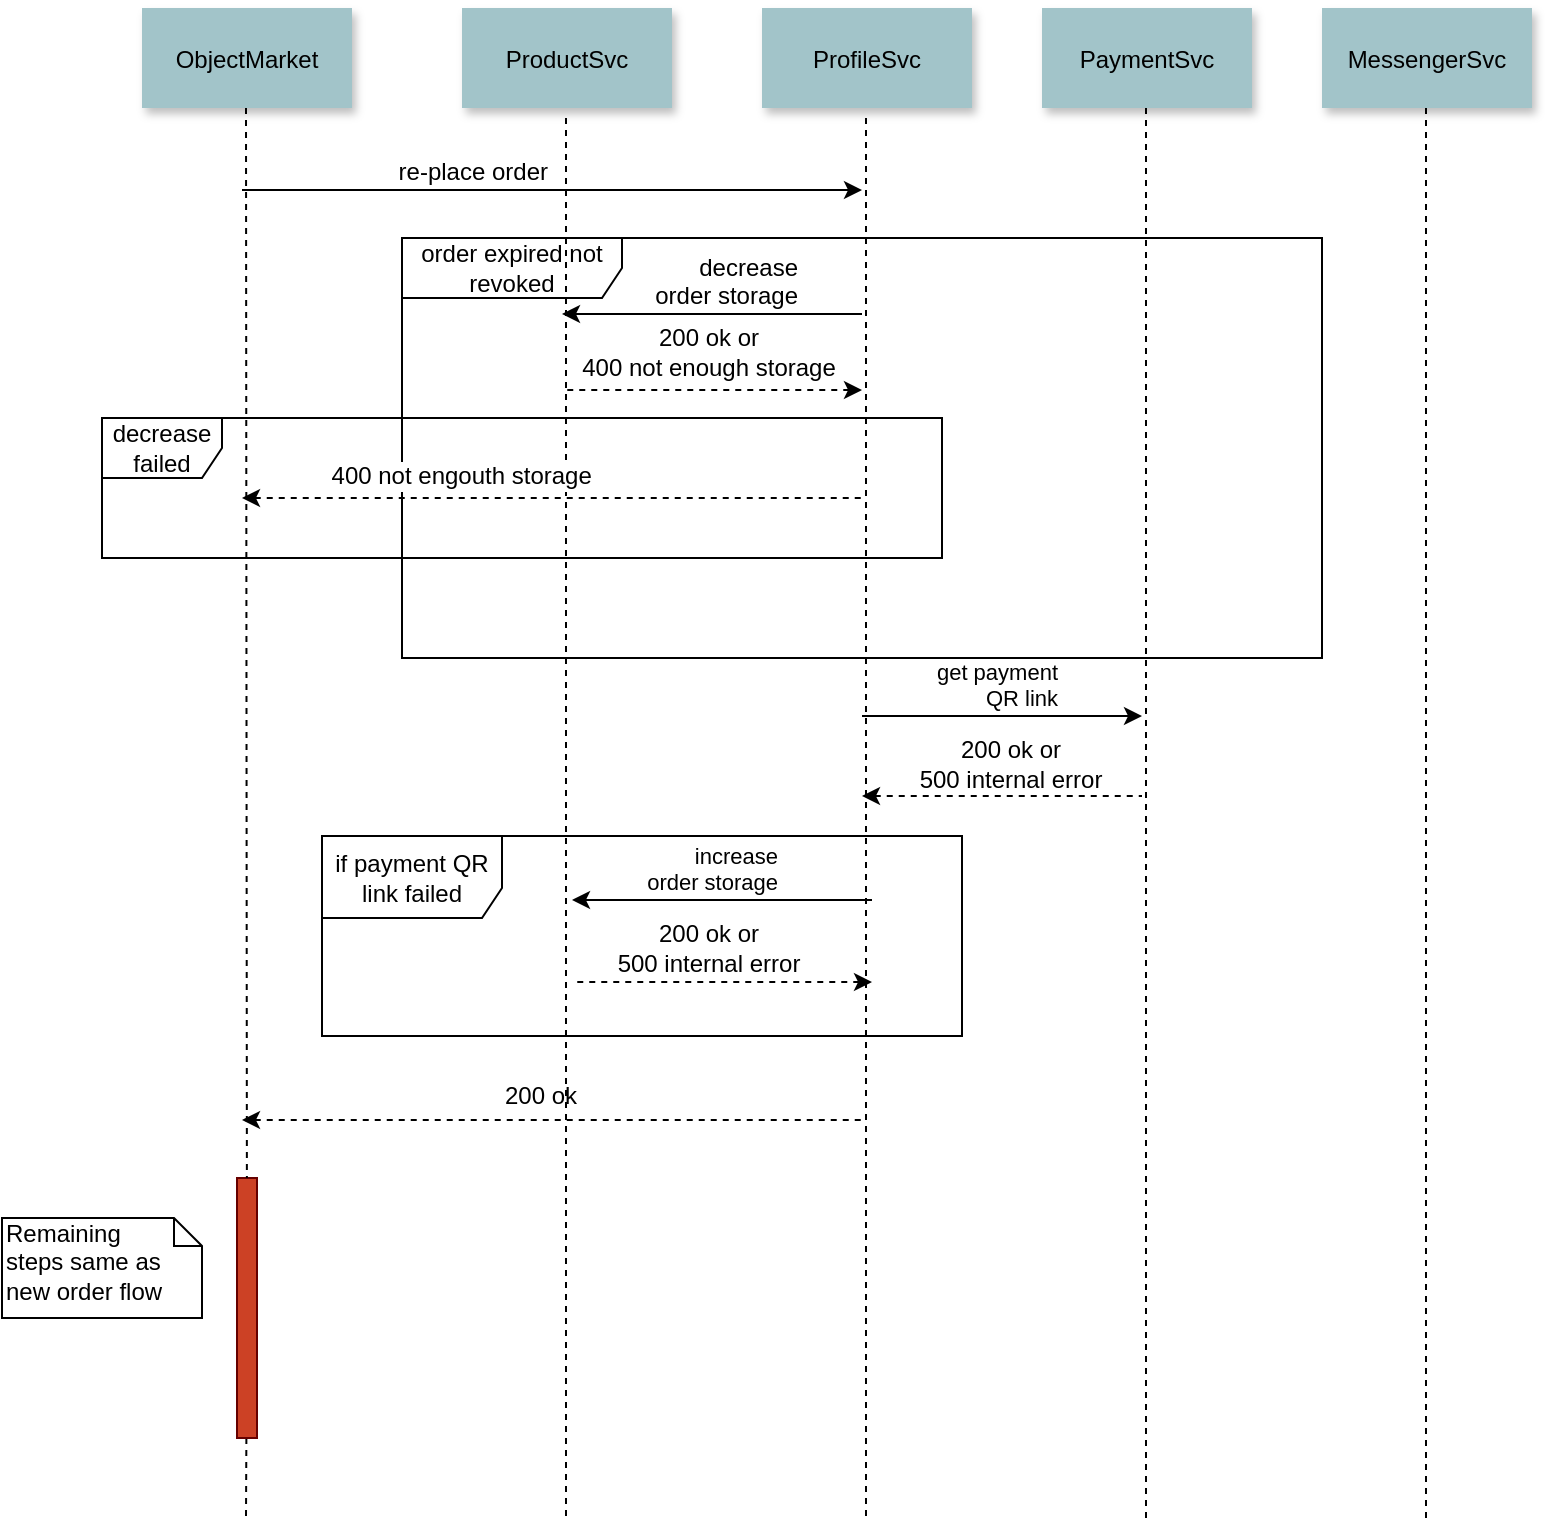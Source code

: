 <mxfile version="12.5.6" type="device"><diagram id="kcqQszaK9MAu1pPIpfMk" name="Page-1"><mxGraphModel dx="1995" dy="1085" grid="1" gridSize="10" guides="1" tooltips="1" connect="1" arrows="1" fold="1" page="1" pageScale="1" pageWidth="850" pageHeight="1400" math="0" shadow="0"><root><mxCell id="0"/><mxCell id="1" parent="0"/><mxCell id="fBjWiabMjbQTdYd1U9D5-3" value="order expired not revoked" style="shape=umlFrame;whiteSpace=wrap;html=1;width=110;height=30;" vertex="1" parent="1"><mxGeometry x="220" y="190" width="460" height="210" as="geometry"/></mxCell><mxCell id="OXMyoe_3X1MO-8A_Pnxp-37" value="if payment QR link failed" style="shape=umlFrame;whiteSpace=wrap;html=1;width=90;height=41;" parent="1" vertex="1"><mxGeometry x="180" y="489" width="320" height="100" as="geometry"/></mxCell><mxCell id="OXMyoe_3X1MO-8A_Pnxp-1" value="ObjectMarket" style="shadow=1;fillColor=#A2C4C9;strokeColor=none" parent="1" vertex="1"><mxGeometry x="90" y="75" width="105" height="50" as="geometry"/></mxCell><mxCell id="OXMyoe_3X1MO-8A_Pnxp-2" value="ProductSvc" style="shadow=1;fillColor=#A2C4C9;strokeColor=none" parent="1" vertex="1"><mxGeometry x="250" y="75" width="105" height="50" as="geometry"/></mxCell><mxCell id="OXMyoe_3X1MO-8A_Pnxp-3" value="ProfileSvc" style="shadow=1;fillColor=#A2C4C9;strokeColor=none" parent="1" vertex="1"><mxGeometry x="400" y="75" width="105" height="50" as="geometry"/></mxCell><mxCell id="OXMyoe_3X1MO-8A_Pnxp-4" value="PaymentSvc" style="shadow=1;fillColor=#A2C4C9;strokeColor=none" parent="1" vertex="1"><mxGeometry x="540" y="75" width="105" height="50" as="geometry"/></mxCell><mxCell id="OXMyoe_3X1MO-8A_Pnxp-5" value="MessengerSvc" style="shadow=1;fillColor=#A2C4C9;strokeColor=none" parent="1" vertex="1"><mxGeometry x="680" y="75" width="105" height="50" as="geometry"/></mxCell><mxCell id="OXMyoe_3X1MO-8A_Pnxp-6" value="" style="edgeStyle=none;endArrow=none;dashed=1" parent="1" edge="1" source="fBjWiabMjbQTdYd1U9D5-11"><mxGeometry x="66.835" y="180" width="100" height="100" as="geometry"><mxPoint x="142" y="125" as="sourcePoint"/><mxPoint x="142" y="830" as="targetPoint"/></mxGeometry></mxCell><mxCell id="OXMyoe_3X1MO-8A_Pnxp-7" value="" style="edgeStyle=none;endArrow=none;dashed=1" parent="1" edge="1"><mxGeometry x="226.835" y="185" width="100" height="100" as="geometry"><mxPoint x="302" y="130" as="sourcePoint"/><mxPoint x="302" y="830" as="targetPoint"/></mxGeometry></mxCell><mxCell id="OXMyoe_3X1MO-8A_Pnxp-8" value="" style="edgeStyle=none;endArrow=none;dashed=1" parent="1" edge="1"><mxGeometry x="376.835" y="475" width="100" height="100" as="geometry"><mxPoint x="452" y="130" as="sourcePoint"/><mxPoint x="452" y="830" as="targetPoint"/></mxGeometry></mxCell><mxCell id="OXMyoe_3X1MO-8A_Pnxp-9" value="" style="edgeStyle=none;endArrow=none;dashed=1" parent="1" edge="1"><mxGeometry x="516.835" y="180" width="100" height="100" as="geometry"><mxPoint x="592" y="125" as="sourcePoint"/><mxPoint x="592" y="830" as="targetPoint"/></mxGeometry></mxCell><mxCell id="OXMyoe_3X1MO-8A_Pnxp-10" value="" style="edgeStyle=none;endArrow=none;dashed=1" parent="1" edge="1"><mxGeometry x="656.835" y="180" width="100" height="100" as="geometry"><mxPoint x="732" y="125" as="sourcePoint"/><mxPoint x="732" y="830" as="targetPoint"/></mxGeometry></mxCell><mxCell id="OXMyoe_3X1MO-8A_Pnxp-23" value="re-place order" style="edgeStyle=none;verticalLabelPosition=top;verticalAlign=bottom;labelPosition=left;align=right;fontSize=12;" parent="1" edge="1"><mxGeometry x="140" y="66" width="100" height="100" as="geometry"><mxPoint x="140" y="166" as="sourcePoint"/><mxPoint x="450" y="166" as="targetPoint"/></mxGeometry></mxCell><mxCell id="OXMyoe_3X1MO-8A_Pnxp-26" value="decrease&#10;order storage" style="edgeStyle=none;verticalLabelPosition=top;verticalAlign=bottom;labelPosition=left;align=right;fontSize=12;" parent="1" edge="1"><mxGeometry y="-332" width="100" height="100" as="geometry"><mxPoint x="450" y="228" as="sourcePoint"/><mxPoint x="300" y="228" as="targetPoint"/><mxPoint x="45" as="offset"/></mxGeometry></mxCell><mxCell id="OXMyoe_3X1MO-8A_Pnxp-27" value="" style="edgeStyle=none;verticalLabelPosition=top;verticalAlign=bottom;labelPosition=left;align=right;endArrow=none;startArrow=classic;dashed=1" parent="1" edge="1"><mxGeometry x="210" y="166" width="100" height="100" as="geometry"><mxPoint x="450" y="266" as="sourcePoint"/><mxPoint x="300" y="266" as="targetPoint"/></mxGeometry></mxCell><mxCell id="fBjWiabMjbQTdYd1U9D5-4" value="200 ok or&lt;br&gt;400 not enough storage" style="text;html=1;align=center;verticalAlign=middle;resizable=0;points=[];labelBackgroundColor=#ffffff;" vertex="1" connectable="0" parent="OXMyoe_3X1MO-8A_Pnxp-27"><mxGeometry relative="1" as="geometry"><mxPoint x="-2" y="-19" as="offset"/></mxGeometry></mxCell><mxCell id="OXMyoe_3X1MO-8A_Pnxp-33" value="get payment&#10;QR link" style="edgeStyle=none;verticalLabelPosition=top;verticalAlign=bottom;labelPosition=left;align=right" parent="1" edge="1"><mxGeometry y="-321" width="100" height="100" as="geometry"><mxPoint x="450" y="429" as="sourcePoint"/><mxPoint x="590" y="429" as="targetPoint"/><mxPoint x="30" as="offset"/></mxGeometry></mxCell><mxCell id="OXMyoe_3X1MO-8A_Pnxp-34" value="" style="edgeStyle=none;verticalLabelPosition=top;verticalAlign=bottom;labelPosition=left;align=right;endArrow=none;startArrow=classic;dashed=1" parent="1" edge="1"><mxGeometry x="310" y="369" width="100" height="100" as="geometry"><mxPoint x="450" y="469" as="sourcePoint"/><mxPoint x="590" y="469" as="targetPoint"/></mxGeometry></mxCell><mxCell id="OXMyoe_3X1MO-8A_Pnxp-35" value="increase&#10;order storage" style="edgeStyle=none;verticalLabelPosition=top;verticalAlign=bottom;labelPosition=left;align=right" parent="1" edge="1"><mxGeometry x="5" y="-39" width="100" height="100" as="geometry"><mxPoint x="455" y="521" as="sourcePoint"/><mxPoint x="305" y="521" as="targetPoint"/><mxPoint x="30" as="offset"/></mxGeometry></mxCell><mxCell id="OXMyoe_3X1MO-8A_Pnxp-36" value="" style="edgeStyle=none;verticalLabelPosition=top;verticalAlign=bottom;labelPosition=left;align=right;endArrow=none;startArrow=classic;dashed=1" parent="1" edge="1"><mxGeometry x="215" y="462" width="100" height="100" as="geometry"><mxPoint x="455" y="562" as="sourcePoint"/><mxPoint x="305" y="562" as="targetPoint"/></mxGeometry></mxCell><mxCell id="fBjWiabMjbQTdYd1U9D5-10" value="200 ok or&lt;br&gt;500 internal error" style="text;html=1;align=center;verticalAlign=middle;resizable=0;points=[];labelBackgroundColor=#ffffff;fontSize=12;" vertex="1" connectable="0" parent="OXMyoe_3X1MO-8A_Pnxp-36"><mxGeometry relative="1" as="geometry"><mxPoint x="-7" y="-17" as="offset"/></mxGeometry></mxCell><mxCell id="OXMyoe_3X1MO-8A_Pnxp-38" value="" style="edgeStyle=none;verticalLabelPosition=top;verticalAlign=bottom;labelPosition=left;align=right;endArrow=none;startArrow=classic;dashed=1" parent="1" edge="1"><mxGeometry x="150" y="531" width="100" height="100" as="geometry"><mxPoint x="140" y="631" as="sourcePoint"/><mxPoint x="450" y="631" as="targetPoint"/></mxGeometry></mxCell><mxCell id="fBjWiabMjbQTdYd1U9D5-6" value="" style="edgeStyle=none;verticalLabelPosition=top;verticalAlign=bottom;labelPosition=left;align=right;endArrow=none;startArrow=classic;dashed=1;fontSize=12;" edge="1" parent="1"><mxGeometry x="360" y="220.0" width="100" height="100" as="geometry"><mxPoint x="140" y="320" as="sourcePoint"/><mxPoint x="450" y="320" as="targetPoint"/></mxGeometry></mxCell><mxCell id="fBjWiabMjbQTdYd1U9D5-7" value="400 not engouth storage&amp;nbsp;" style="text;html=1;align=center;verticalAlign=middle;resizable=0;points=[];labelBackgroundColor=#ffffff;fontSize=12;" vertex="1" connectable="0" parent="fBjWiabMjbQTdYd1U9D5-6"><mxGeometry relative="1" as="geometry"><mxPoint x="-44" y="-11" as="offset"/></mxGeometry></mxCell><mxCell id="fBjWiabMjbQTdYd1U9D5-8" value="decrease failed" style="shape=umlFrame;whiteSpace=wrap;html=1;fontSize=12;" vertex="1" parent="1"><mxGeometry x="70" y="280" width="420" height="70" as="geometry"/></mxCell><mxCell id="fBjWiabMjbQTdYd1U9D5-9" value="200 ok or&lt;br&gt;500 internal error" style="text;html=1;align=center;verticalAlign=middle;resizable=0;points=[];autosize=1;fontSize=12;" vertex="1" parent="1"><mxGeometry x="469" y="438" width="110" height="30" as="geometry"/></mxCell><mxCell id="fBjWiabMjbQTdYd1U9D5-11" value="" style="fillColor=#CC4125;strokeColor=#660000;fontSize=12;" vertex="1" parent="1"><mxGeometry x="137.5" y="660" width="10" height="130" as="geometry"/></mxCell><mxCell id="fBjWiabMjbQTdYd1U9D5-12" value="" style="edgeStyle=none;endArrow=none;dashed=1" edge="1" parent="1" target="fBjWiabMjbQTdYd1U9D5-11"><mxGeometry x="66.835" y="180" width="100" height="100" as="geometry"><mxPoint x="142" y="125" as="sourcePoint"/><mxPoint x="142" y="1380" as="targetPoint"/></mxGeometry></mxCell><mxCell id="fBjWiabMjbQTdYd1U9D5-13" value="Remaining&lt;br&gt;steps same as new order flow&lt;br&gt;" style="shape=note;whiteSpace=wrap;html=1;size=14;verticalAlign=top;align=left;spacingTop=-6;fontSize=12;" vertex="1" parent="1"><mxGeometry x="20" y="680" width="100" height="50" as="geometry"/></mxCell><mxCell id="fBjWiabMjbQTdYd1U9D5-14" value="200 ok" style="text;html=1;align=center;verticalAlign=middle;resizable=0;points=[];autosize=1;fontSize=12;" vertex="1" parent="1"><mxGeometry x="264" y="609" width="50" height="20" as="geometry"/></mxCell></root></mxGraphModel></diagram></mxfile>